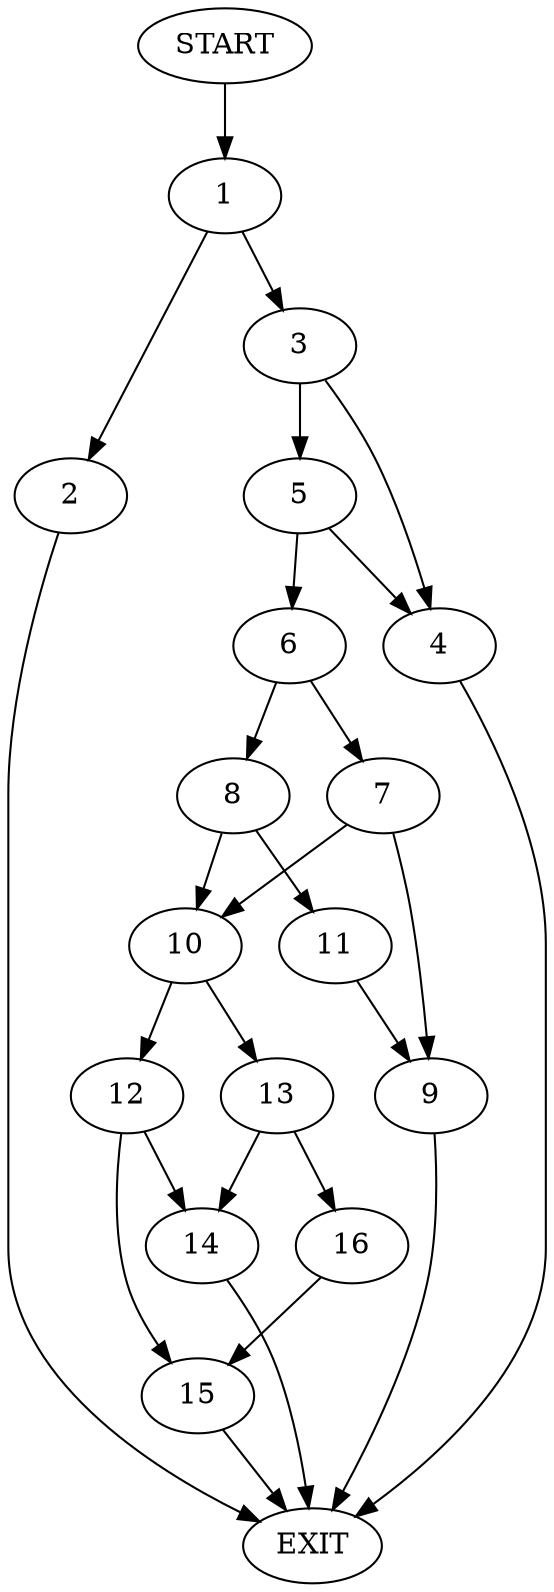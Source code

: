 digraph {
0 [label="START"]
17 [label="EXIT"]
0 -> 1
1 -> 2
1 -> 3
2 -> 17
3 -> 4
3 -> 5
4 -> 17
5 -> 4
5 -> 6
6 -> 7
6 -> 8
7 -> 9
7 -> 10
8 -> 10
8 -> 11
10 -> 12
10 -> 13
11 -> 9
9 -> 17
12 -> 14
12 -> 15
13 -> 14
13 -> 16
14 -> 17
16 -> 15
15 -> 17
}
